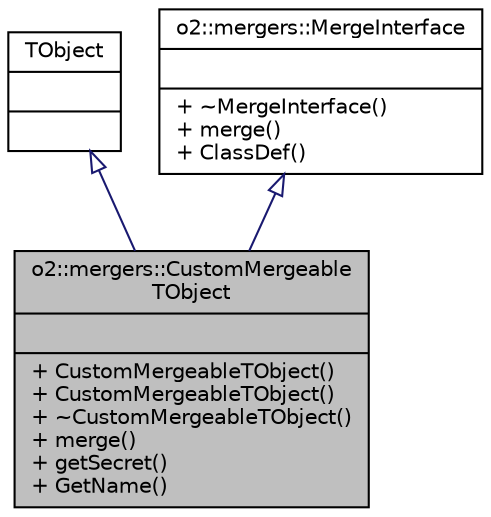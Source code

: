 digraph "o2::mergers::CustomMergeableTObject"
{
 // INTERACTIVE_SVG=YES
  bgcolor="transparent";
  edge [fontname="Helvetica",fontsize="10",labelfontname="Helvetica",labelfontsize="10"];
  node [fontname="Helvetica",fontsize="10",shape=record];
  Node3 [label="{o2::mergers::CustomMergeable\lTObject\n||+ CustomMergeableTObject()\l+ CustomMergeableTObject()\l+ ~CustomMergeableTObject()\l+ merge()\l+ getSecret()\l+ GetName()\l}",height=0.2,width=0.4,color="black", fillcolor="grey75", style="filled", fontcolor="black"];
  Node4 -> Node3 [dir="back",color="midnightblue",fontsize="10",style="solid",arrowtail="onormal",fontname="Helvetica"];
  Node4 [label="{TObject\n||}",height=0.2,width=0.4,color="black",URL="$d5/d0f/classTObject.html"];
  Node5 -> Node3 [dir="back",color="midnightblue",fontsize="10",style="solid",arrowtail="onormal",fontname="Helvetica"];
  Node5 [label="{o2::mergers::MergeInterface\n||+ ~MergeInterface()\l+ merge()\l+ ClassDef()\l}",height=0.2,width=0.4,color="black",URL="$d6/d00/classo2_1_1mergers_1_1MergeInterface.html",tooltip="An interface which allows to merge custom objects. "];
}

